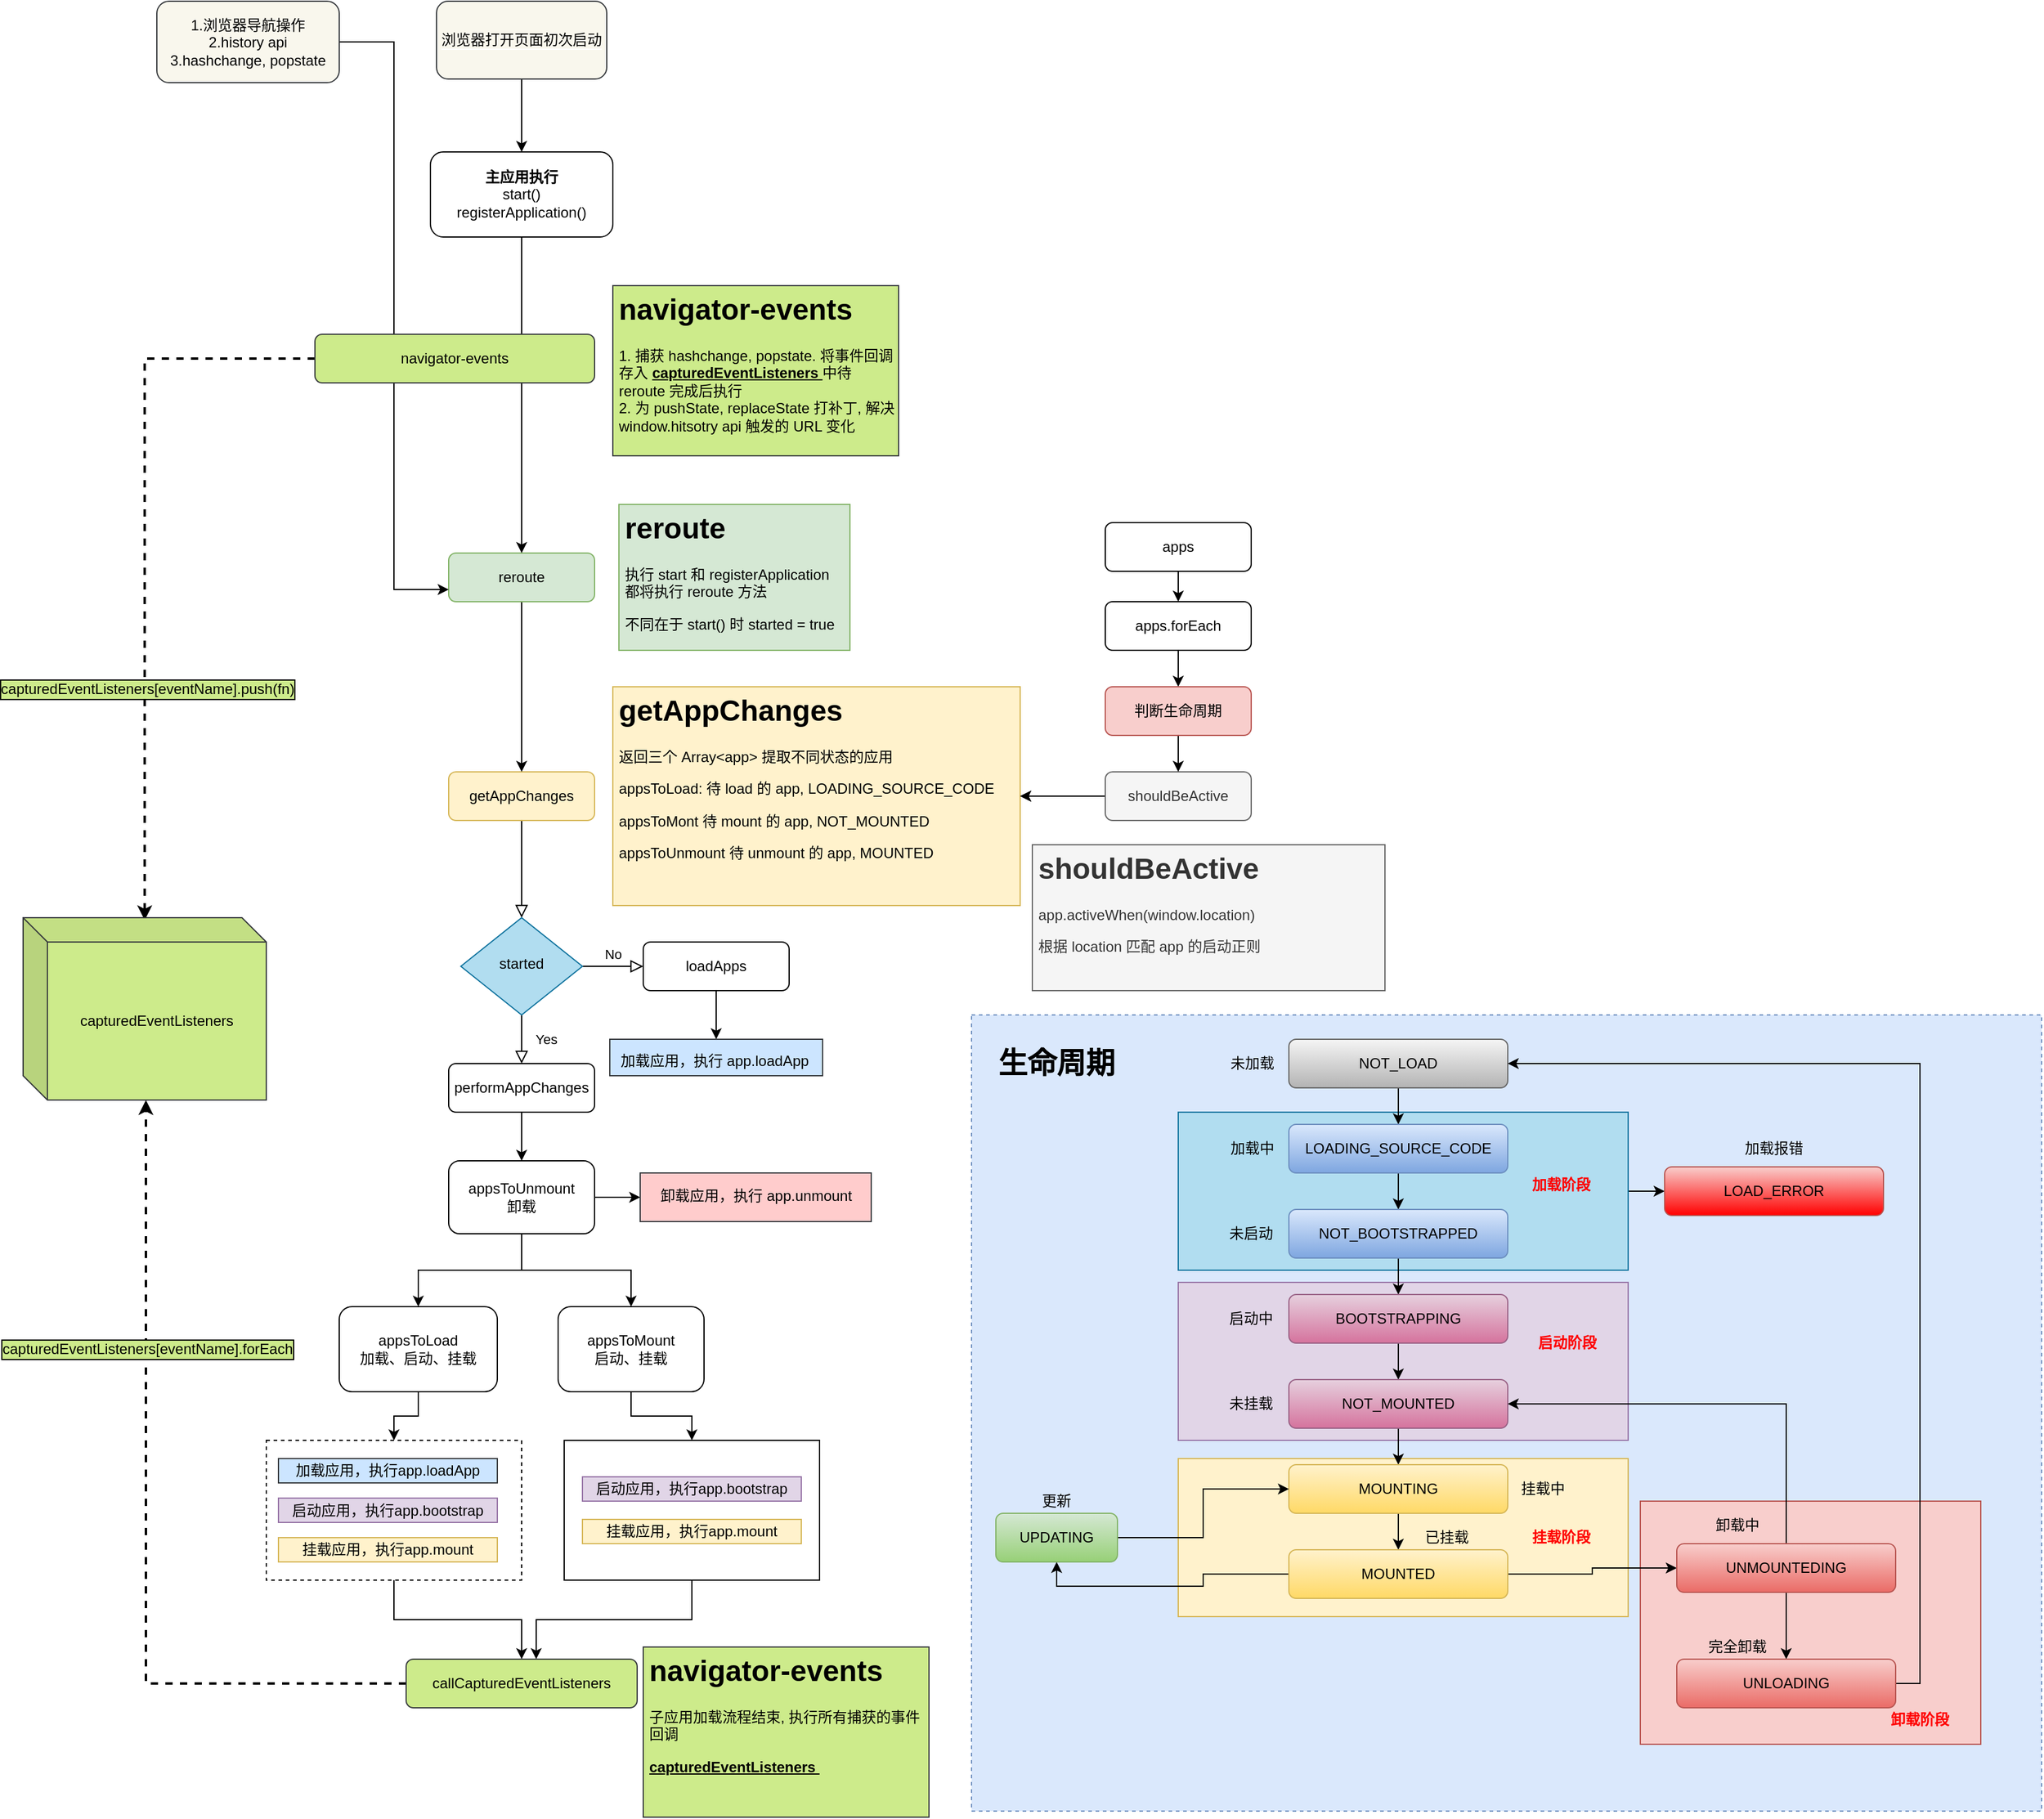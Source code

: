 <mxfile version="14.2.7" type="github">
  <diagram id="C5RBs43oDa-KdzZeNtuy" name="Page-1">
    <mxGraphModel dx="2249" dy="1931" grid="1" gridSize="10" guides="1" tooltips="1" connect="1" arrows="1" fold="1" page="1" pageScale="1" pageWidth="827" pageHeight="1169" math="0" shadow="0">
      <root>
        <mxCell id="WIyWlLk6GJQsqaUBKTNV-0" />
        <mxCell id="WIyWlLk6GJQsqaUBKTNV-1" parent="WIyWlLk6GJQsqaUBKTNV-0" />
        <mxCell id="CSW-Kpyo8-qw9y4_yese-203" value="" style="rounded=0;whiteSpace=wrap;html=1;dashed=1;labelBackgroundColor=#CDEB8B;fillColor=#dae8fc;fontSize=12;align=center;strokeColor=#6c8ebf;" vertex="1" parent="WIyWlLk6GJQsqaUBKTNV-1">
          <mxGeometry x="590" y="250" width="880" height="655" as="geometry" />
        </mxCell>
        <mxCell id="WIyWlLk6GJQsqaUBKTNV-2" value="" style="rounded=0;html=1;jettySize=auto;orthogonalLoop=1;fontSize=11;endArrow=block;endFill=0;endSize=8;strokeWidth=1;shadow=0;labelBackgroundColor=none;edgeStyle=orthogonalEdgeStyle;" parent="WIyWlLk6GJQsqaUBKTNV-1" source="WIyWlLk6GJQsqaUBKTNV-3" target="WIyWlLk6GJQsqaUBKTNV-6" edge="1">
          <mxGeometry relative="1" as="geometry" />
        </mxCell>
        <mxCell id="WIyWlLk6GJQsqaUBKTNV-3" value="getAppChanges" style="rounded=1;whiteSpace=wrap;html=1;fontSize=12;glass=0;strokeWidth=1;shadow=0;fillColor=#fff2cc;strokeColor=#d6b656;" parent="WIyWlLk6GJQsqaUBKTNV-1" vertex="1">
          <mxGeometry x="160" y="50" width="120" height="40" as="geometry" />
        </mxCell>
        <mxCell id="WIyWlLk6GJQsqaUBKTNV-4" value="Yes" style="rounded=0;html=1;jettySize=auto;orthogonalLoop=1;fontSize=11;endArrow=block;endFill=0;endSize=8;strokeWidth=1;shadow=0;labelBackgroundColor=none;edgeStyle=orthogonalEdgeStyle;" parent="WIyWlLk6GJQsqaUBKTNV-1" source="WIyWlLk6GJQsqaUBKTNV-6" edge="1">
          <mxGeometry y="20" relative="1" as="geometry">
            <mxPoint as="offset" />
            <mxPoint x="220" y="290" as="targetPoint" />
          </mxGeometry>
        </mxCell>
        <mxCell id="WIyWlLk6GJQsqaUBKTNV-5" value="No" style="edgeStyle=orthogonalEdgeStyle;rounded=0;html=1;jettySize=auto;orthogonalLoop=1;fontSize=11;endArrow=block;endFill=0;endSize=8;strokeWidth=1;shadow=0;labelBackgroundColor=none;" parent="WIyWlLk6GJQsqaUBKTNV-1" source="WIyWlLk6GJQsqaUBKTNV-6" target="WIyWlLk6GJQsqaUBKTNV-7" edge="1">
          <mxGeometry y="10" relative="1" as="geometry">
            <mxPoint as="offset" />
          </mxGeometry>
        </mxCell>
        <mxCell id="WIyWlLk6GJQsqaUBKTNV-6" value="started" style="rhombus;whiteSpace=wrap;html=1;shadow=0;fontFamily=Helvetica;fontSize=12;align=center;strokeWidth=1;spacing=6;spacingTop=-4;fillColor=#b1ddf0;strokeColor=#10739e;" parent="WIyWlLk6GJQsqaUBKTNV-1" vertex="1">
          <mxGeometry x="170" y="170" width="100" height="80" as="geometry" />
        </mxCell>
        <mxCell id="CSW-Kpyo8-qw9y4_yese-50" style="edgeStyle=orthogonalEdgeStyle;rounded=0;orthogonalLoop=1;jettySize=auto;html=1;" edge="1" parent="WIyWlLk6GJQsqaUBKTNV-1" source="WIyWlLk6GJQsqaUBKTNV-7" target="CSW-Kpyo8-qw9y4_yese-36">
          <mxGeometry relative="1" as="geometry" />
        </mxCell>
        <mxCell id="WIyWlLk6GJQsqaUBKTNV-7" value="loadApps" style="rounded=1;whiteSpace=wrap;html=1;fontSize=12;glass=0;strokeWidth=1;shadow=0;" parent="WIyWlLk6GJQsqaUBKTNV-1" vertex="1">
          <mxGeometry x="320" y="190" width="120" height="40" as="geometry" />
        </mxCell>
        <mxCell id="CSW-Kpyo8-qw9y4_yese-41" style="edgeStyle=orthogonalEdgeStyle;rounded=0;orthogonalLoop=1;jettySize=auto;html=1;entryX=0.5;entryY=0;entryDx=0;entryDy=0;" edge="1" parent="WIyWlLk6GJQsqaUBKTNV-1" source="WIyWlLk6GJQsqaUBKTNV-12" target="CSW-Kpyo8-qw9y4_yese-38">
          <mxGeometry relative="1" as="geometry" />
        </mxCell>
        <mxCell id="WIyWlLk6GJQsqaUBKTNV-12" value="performAppChanges" style="rounded=1;whiteSpace=wrap;html=1;fontSize=12;glass=0;strokeWidth=1;shadow=0;" parent="WIyWlLk6GJQsqaUBKTNV-1" vertex="1">
          <mxGeometry x="160" y="290" width="120" height="40" as="geometry" />
        </mxCell>
        <mxCell id="CSW-Kpyo8-qw9y4_yese-1" style="edgeStyle=orthogonalEdgeStyle;rounded=0;orthogonalLoop=1;jettySize=auto;html=1;entryX=0.5;entryY=0;entryDx=0;entryDy=0;" edge="1" parent="WIyWlLk6GJQsqaUBKTNV-1" source="CSW-Kpyo8-qw9y4_yese-0" target="WIyWlLk6GJQsqaUBKTNV-3">
          <mxGeometry relative="1" as="geometry" />
        </mxCell>
        <mxCell id="CSW-Kpyo8-qw9y4_yese-0" value="reroute" style="rounded=1;whiteSpace=wrap;html=1;fontSize=12;glass=0;strokeWidth=1;shadow=0;fillColor=#d5e8d4;strokeColor=#82b366;" vertex="1" parent="WIyWlLk6GJQsqaUBKTNV-1">
          <mxGeometry x="160" y="-130" width="120" height="40" as="geometry" />
        </mxCell>
        <mxCell id="CSW-Kpyo8-qw9y4_yese-4" style="edgeStyle=orthogonalEdgeStyle;rounded=0;orthogonalLoop=1;jettySize=auto;html=1;entryX=0.5;entryY=0;entryDx=0;entryDy=0;" edge="1" parent="WIyWlLk6GJQsqaUBKTNV-1" source="CSW-Kpyo8-qw9y4_yese-3" target="CSW-Kpyo8-qw9y4_yese-0">
          <mxGeometry relative="1" as="geometry" />
        </mxCell>
        <mxCell id="CSW-Kpyo8-qw9y4_yese-3" value="&lt;b&gt;主应用执行&lt;br&gt;&lt;/b&gt;start()&lt;br&gt;registerApplication()" style="rounded=1;whiteSpace=wrap;html=1;fontSize=12;glass=0;strokeWidth=1;shadow=0;" vertex="1" parent="WIyWlLk6GJQsqaUBKTNV-1">
          <mxGeometry x="145" y="-460" width="150" height="70" as="geometry" />
        </mxCell>
        <mxCell id="CSW-Kpyo8-qw9y4_yese-5" value="&lt;h1&gt;reroute&lt;/h1&gt;&lt;p&gt;执行 start 和 registerApplication&lt;br&gt;都将执行 reroute 方法&lt;/p&gt;&lt;p&gt;不同在于 start() 时 started = true&lt;/p&gt;" style="text;html=1;strokeColor=#82b366;fillColor=#d5e8d4;spacing=5;spacingTop=-20;whiteSpace=wrap;overflow=hidden;rounded=0;" vertex="1" parent="WIyWlLk6GJQsqaUBKTNV-1">
          <mxGeometry x="300" y="-170" width="190" height="120" as="geometry" />
        </mxCell>
        <mxCell id="CSW-Kpyo8-qw9y4_yese-6" value="&lt;h1&gt;getAppChanges&lt;/h1&gt;&lt;p&gt;返回三个 Array&amp;lt;app&amp;gt; 提取不同状态的应用&lt;/p&gt;&lt;p&gt;appsToLoad: 待 load 的 app, LOADING_SOURCE_CODE&lt;/p&gt;&lt;p&gt;&lt;span&gt;appsToMont 待 mount 的 app, NOT_MOUNTED&lt;/span&gt;&lt;/p&gt;&lt;p&gt;&lt;span&gt;appsToUnmount 待 unmount 的 app, MOUNTED&lt;/span&gt;&lt;/p&gt;&lt;p&gt;&lt;br&gt;&lt;/p&gt;" style="text;html=1;strokeColor=#d6b656;fillColor=#fff2cc;spacing=5;spacingTop=-20;whiteSpace=wrap;overflow=hidden;rounded=0;" vertex="1" parent="WIyWlLk6GJQsqaUBKTNV-1">
          <mxGeometry x="295" y="-20" width="335" height="180" as="geometry" />
        </mxCell>
        <mxCell id="CSW-Kpyo8-qw9y4_yese-24" style="edgeStyle=orthogonalEdgeStyle;rounded=0;orthogonalLoop=1;jettySize=auto;html=1;entryX=1;entryY=0.5;entryDx=0;entryDy=0;" edge="1" parent="WIyWlLk6GJQsqaUBKTNV-1" source="CSW-Kpyo8-qw9y4_yese-17" target="CSW-Kpyo8-qw9y4_yese-6">
          <mxGeometry relative="1" as="geometry" />
        </mxCell>
        <mxCell id="CSW-Kpyo8-qw9y4_yese-26" style="edgeStyle=orthogonalEdgeStyle;rounded=0;orthogonalLoop=1;jettySize=auto;html=1;" edge="1" parent="WIyWlLk6GJQsqaUBKTNV-1" source="CSW-Kpyo8-qw9y4_yese-17" target="CSW-Kpyo8-qw9y4_yese-6">
          <mxGeometry relative="1" as="geometry" />
        </mxCell>
        <mxCell id="CSW-Kpyo8-qw9y4_yese-17" value="shouldBeActive" style="rounded=1;whiteSpace=wrap;html=1;fontSize=12;glass=0;strokeWidth=1;shadow=0;fillColor=#f5f5f5;strokeColor=#666666;fontColor=#333333;" vertex="1" parent="WIyWlLk6GJQsqaUBKTNV-1">
          <mxGeometry x="700" y="50" width="120" height="40" as="geometry" />
        </mxCell>
        <mxCell id="CSW-Kpyo8-qw9y4_yese-28" style="edgeStyle=orthogonalEdgeStyle;rounded=0;orthogonalLoop=1;jettySize=auto;html=1;" edge="1" parent="WIyWlLk6GJQsqaUBKTNV-1" source="CSW-Kpyo8-qw9y4_yese-18" target="CSW-Kpyo8-qw9y4_yese-27">
          <mxGeometry relative="1" as="geometry" />
        </mxCell>
        <mxCell id="CSW-Kpyo8-qw9y4_yese-18" value="apps.forEach" style="rounded=1;whiteSpace=wrap;html=1;fontSize=12;glass=0;strokeWidth=1;shadow=0;" vertex="1" parent="WIyWlLk6GJQsqaUBKTNV-1">
          <mxGeometry x="700" y="-90" width="120" height="40" as="geometry" />
        </mxCell>
        <mxCell id="CSW-Kpyo8-qw9y4_yese-20" style="edgeStyle=orthogonalEdgeStyle;rounded=0;orthogonalLoop=1;jettySize=auto;html=1;" edge="1" parent="WIyWlLk6GJQsqaUBKTNV-1" source="CSW-Kpyo8-qw9y4_yese-19" target="CSW-Kpyo8-qw9y4_yese-18">
          <mxGeometry relative="1" as="geometry" />
        </mxCell>
        <mxCell id="CSW-Kpyo8-qw9y4_yese-19" value="apps" style="rounded=1;whiteSpace=wrap;html=1;fontSize=12;glass=0;strokeWidth=1;shadow=0;" vertex="1" parent="WIyWlLk6GJQsqaUBKTNV-1">
          <mxGeometry x="700" y="-155" width="120" height="40" as="geometry" />
        </mxCell>
        <mxCell id="CSW-Kpyo8-qw9y4_yese-25" value="&lt;h1&gt;shouldBeActive&lt;/h1&gt;&lt;p&gt;app.activeWhen(window.location)&lt;/p&gt;&lt;p&gt;根据 location 匹配 app 的启动正则&lt;/p&gt;" style="text;html=1;strokeColor=#666666;fillColor=#f5f5f5;spacing=5;spacingTop=-20;whiteSpace=wrap;overflow=hidden;rounded=0;fontColor=#333333;" vertex="1" parent="WIyWlLk6GJQsqaUBKTNV-1">
          <mxGeometry x="640" y="110" width="290" height="120" as="geometry" />
        </mxCell>
        <mxCell id="CSW-Kpyo8-qw9y4_yese-29" style="edgeStyle=orthogonalEdgeStyle;rounded=0;orthogonalLoop=1;jettySize=auto;html=1;entryX=0.5;entryY=0;entryDx=0;entryDy=0;" edge="1" parent="WIyWlLk6GJQsqaUBKTNV-1" source="CSW-Kpyo8-qw9y4_yese-27" target="CSW-Kpyo8-qw9y4_yese-17">
          <mxGeometry relative="1" as="geometry" />
        </mxCell>
        <mxCell id="CSW-Kpyo8-qw9y4_yese-27" value="判断生命周期" style="rounded=1;whiteSpace=wrap;html=1;fontSize=12;glass=0;strokeWidth=1;shadow=0;fillColor=#f8cecc;strokeColor=#b85450;" vertex="1" parent="WIyWlLk6GJQsqaUBKTNV-1">
          <mxGeometry x="700" y="-20" width="120" height="40" as="geometry" />
        </mxCell>
        <mxCell id="CSW-Kpyo8-qw9y4_yese-36" value="加载应用，执行 app.loadApp &lt;br&gt;" style="text;strokeColor=#36393d;spacing=5;spacingTop=-20;overflow=hidden;rounded=0;verticalAlign=bottom;align=center;html=1;whiteSpace=wrap;labelBorderColor=none;fillColor=#cce5ff;" vertex="1" parent="WIyWlLk6GJQsqaUBKTNV-1">
          <mxGeometry x="292.5" y="270" width="175" height="30" as="geometry" />
        </mxCell>
        <mxCell id="CSW-Kpyo8-qw9y4_yese-42" style="edgeStyle=orthogonalEdgeStyle;rounded=0;orthogonalLoop=1;jettySize=auto;html=1;entryX=0.5;entryY=0;entryDx=0;entryDy=0;" edge="1" parent="WIyWlLk6GJQsqaUBKTNV-1" source="CSW-Kpyo8-qw9y4_yese-38" target="CSW-Kpyo8-qw9y4_yese-39">
          <mxGeometry relative="1" as="geometry" />
        </mxCell>
        <mxCell id="CSW-Kpyo8-qw9y4_yese-45" style="edgeStyle=orthogonalEdgeStyle;rounded=0;orthogonalLoop=1;jettySize=auto;html=1;entryX=0.5;entryY=0;entryDx=0;entryDy=0;" edge="1" parent="WIyWlLk6GJQsqaUBKTNV-1" source="CSW-Kpyo8-qw9y4_yese-38" target="CSW-Kpyo8-qw9y4_yese-40">
          <mxGeometry relative="1" as="geometry" />
        </mxCell>
        <mxCell id="CSW-Kpyo8-qw9y4_yese-53" style="edgeStyle=orthogonalEdgeStyle;rounded=0;orthogonalLoop=1;jettySize=auto;html=1;entryX=0;entryY=0.5;entryDx=0;entryDy=0;" edge="1" parent="WIyWlLk6GJQsqaUBKTNV-1" source="CSW-Kpyo8-qw9y4_yese-38" target="CSW-Kpyo8-qw9y4_yese-52">
          <mxGeometry relative="1" as="geometry" />
        </mxCell>
        <mxCell id="CSW-Kpyo8-qw9y4_yese-38" value="appsToUnmount&lt;br&gt;卸载" style="rounded=1;whiteSpace=wrap;html=1;fontSize=12;glass=0;strokeWidth=1;shadow=0;" vertex="1" parent="WIyWlLk6GJQsqaUBKTNV-1">
          <mxGeometry x="160" y="370" width="120" height="60" as="geometry" />
        </mxCell>
        <mxCell id="CSW-Kpyo8-qw9y4_yese-48" style="edgeStyle=orthogonalEdgeStyle;rounded=0;orthogonalLoop=1;jettySize=auto;html=1;entryX=0.5;entryY=0;entryDx=0;entryDy=0;" edge="1" parent="WIyWlLk6GJQsqaUBKTNV-1" source="CSW-Kpyo8-qw9y4_yese-39" target="CSW-Kpyo8-qw9y4_yese-46">
          <mxGeometry relative="1" as="geometry" />
        </mxCell>
        <mxCell id="CSW-Kpyo8-qw9y4_yese-39" value="appsToLoad &lt;br&gt;加载、启动、挂载" style="rounded=1;whiteSpace=wrap;html=1;fontSize=12;glass=0;strokeWidth=1;shadow=0;" vertex="1" parent="WIyWlLk6GJQsqaUBKTNV-1">
          <mxGeometry x="70" y="490" width="130" height="70" as="geometry" />
        </mxCell>
        <mxCell id="CSW-Kpyo8-qw9y4_yese-49" style="edgeStyle=orthogonalEdgeStyle;rounded=0;orthogonalLoop=1;jettySize=auto;html=1;entryX=0.5;entryY=0;entryDx=0;entryDy=0;" edge="1" parent="WIyWlLk6GJQsqaUBKTNV-1" source="CSW-Kpyo8-qw9y4_yese-40" target="CSW-Kpyo8-qw9y4_yese-47">
          <mxGeometry relative="1" as="geometry" />
        </mxCell>
        <mxCell id="CSW-Kpyo8-qw9y4_yese-40" value="appsToMount&lt;br&gt;启动、挂载" style="rounded=1;whiteSpace=wrap;html=1;fontSize=12;glass=0;strokeWidth=1;shadow=0;" vertex="1" parent="WIyWlLk6GJQsqaUBKTNV-1">
          <mxGeometry x="250" y="490" width="120" height="70" as="geometry" />
        </mxCell>
        <mxCell id="CSW-Kpyo8-qw9y4_yese-127" style="edgeStyle=orthogonalEdgeStyle;rounded=0;orthogonalLoop=1;jettySize=auto;html=1;entryX=0.5;entryY=0;entryDx=0;entryDy=0;fontColor=#FF9933;" edge="1" parent="WIyWlLk6GJQsqaUBKTNV-1" source="CSW-Kpyo8-qw9y4_yese-46" target="CSW-Kpyo8-qw9y4_yese-126">
          <mxGeometry relative="1" as="geometry" />
        </mxCell>
        <mxCell id="CSW-Kpyo8-qw9y4_yese-46" value="" style="rounded=0;whiteSpace=wrap;html=1;align=center;dashed=1;" vertex="1" parent="WIyWlLk6GJQsqaUBKTNV-1">
          <mxGeometry x="10" y="600" width="210" height="115" as="geometry" />
        </mxCell>
        <mxCell id="CSW-Kpyo8-qw9y4_yese-128" style="edgeStyle=orthogonalEdgeStyle;rounded=0;orthogonalLoop=1;jettySize=auto;html=1;entryX=0.563;entryY=0;entryDx=0;entryDy=0;entryPerimeter=0;fontColor=#FF9933;" edge="1" parent="WIyWlLk6GJQsqaUBKTNV-1" source="CSW-Kpyo8-qw9y4_yese-47" target="CSW-Kpyo8-qw9y4_yese-126">
          <mxGeometry relative="1" as="geometry" />
        </mxCell>
        <mxCell id="CSW-Kpyo8-qw9y4_yese-47" value="&lt;br&gt;" style="rounded=0;whiteSpace=wrap;html=1;align=center;" vertex="1" parent="WIyWlLk6GJQsqaUBKTNV-1">
          <mxGeometry x="255" y="600" width="210" height="115" as="geometry" />
        </mxCell>
        <mxCell id="CSW-Kpyo8-qw9y4_yese-52" value="&lt;h1&gt;&lt;span style=&quot;font-size: 12px ; font-weight: normal&quot;&gt;卸载应用，执行 app.unmount&lt;/span&gt;&lt;/h1&gt;" style="text;html=1;strokeColor=#36393d;fillColor=#ffcccc;spacing=5;spacingTop=-20;whiteSpace=wrap;overflow=hidden;rounded=0;verticalAlign=bottom;align=center;" vertex="1" parent="WIyWlLk6GJQsqaUBKTNV-1">
          <mxGeometry x="317.5" y="380" width="190" height="40" as="geometry" />
        </mxCell>
        <mxCell id="CSW-Kpyo8-qw9y4_yese-125" value="&lt;h1&gt;navigator-events&lt;/h1&gt;&lt;p&gt;1. 捕获 hashchange, popstate. 将事件回调存入 &lt;b&gt;&lt;u&gt;capturedEventListeners &lt;/u&gt;&lt;/b&gt;中待 reroute 完成后执行&lt;br&gt;2. 为 pushState, replaceState 打补丁, 解决 window.hitsotry api 触发的 URL 变化&lt;/p&gt;" style="text;html=1;strokeColor=#36393d;fillColor=#cdeb8b;spacing=5;spacingTop=-20;whiteSpace=wrap;overflow=hidden;rounded=0;" vertex="1" parent="WIyWlLk6GJQsqaUBKTNV-1">
          <mxGeometry x="295" y="-350" width="235" height="140" as="geometry" />
        </mxCell>
        <mxCell id="CSW-Kpyo8-qw9y4_yese-136" style="edgeStyle=orthogonalEdgeStyle;rounded=0;orthogonalLoop=1;jettySize=auto;html=1;entryX=0.505;entryY=1;entryDx=0;entryDy=0;entryPerimeter=0;fontColor=#FF9933;dashed=1;strokeWidth=2;" edge="1" parent="WIyWlLk6GJQsqaUBKTNV-1" source="CSW-Kpyo8-qw9y4_yese-126" target="CSW-Kpyo8-qw9y4_yese-134">
          <mxGeometry relative="1" as="geometry" />
        </mxCell>
        <mxCell id="CSW-Kpyo8-qw9y4_yese-141" value="forEach&amp;nbsp;" style="edgeLabel;html=1;align=center;verticalAlign=middle;resizable=0;points=[];noLabel=1;fontColor=none;" vertex="1" connectable="0" parent="CSW-Kpyo8-qw9y4_yese-136">
          <mxGeometry x="0.354" y="1" relative="1" as="geometry">
            <mxPoint as="offset" />
          </mxGeometry>
        </mxCell>
        <mxCell id="CSW-Kpyo8-qw9y4_yese-144" value="capturedEventListeners[eventName].forEach" style="edgeLabel;html=1;align=center;verticalAlign=middle;resizable=0;points=[];fontColor=none;fontSize=12;labelBackgroundColor=#CDEB8B;labelBorderColor=#000000;" vertex="1" connectable="0" parent="CSW-Kpyo8-qw9y4_yese-136">
          <mxGeometry x="0.409" y="-1" relative="1" as="geometry">
            <mxPoint as="offset" />
          </mxGeometry>
        </mxCell>
        <mxCell id="CSW-Kpyo8-qw9y4_yese-126" value="callCapturedEventListeners" style="rounded=1;whiteSpace=wrap;html=1;fontSize=12;glass=0;strokeWidth=1;shadow=0;fillColor=#cdeb8b;strokeColor=#36393d;" vertex="1" parent="WIyWlLk6GJQsqaUBKTNV-1">
          <mxGeometry x="125" y="780" width="190" height="40" as="geometry" />
        </mxCell>
        <mxCell id="CSW-Kpyo8-qw9y4_yese-133" style="edgeStyle=orthogonalEdgeStyle;rounded=0;orthogonalLoop=1;jettySize=auto;html=1;entryX=0.5;entryY=0;entryDx=0;entryDy=0;fontColor=#FF9933;" edge="1" parent="WIyWlLk6GJQsqaUBKTNV-1" source="CSW-Kpyo8-qw9y4_yese-129" target="CSW-Kpyo8-qw9y4_yese-3">
          <mxGeometry relative="1" as="geometry" />
        </mxCell>
        <mxCell id="CSW-Kpyo8-qw9y4_yese-129" value="&lt;font color=&quot;#000000&quot; style=&quot;background-color: rgb(249 , 247 , 237)&quot;&gt;浏览器打开页面初次启动&lt;/font&gt;" style="rounded=1;whiteSpace=wrap;html=1;labelBackgroundColor=#ffffff;align=center;fillColor=#f9f7ed;strokeColor=#36393d;" vertex="1" parent="WIyWlLk6GJQsqaUBKTNV-1">
          <mxGeometry x="150" y="-584" width="140" height="64" as="geometry" />
        </mxCell>
        <mxCell id="CSW-Kpyo8-qw9y4_yese-132" style="edgeStyle=orthogonalEdgeStyle;rounded=0;orthogonalLoop=1;jettySize=auto;html=1;entryX=0;entryY=0.75;entryDx=0;entryDy=0;fontColor=#FF9933;" edge="1" parent="WIyWlLk6GJQsqaUBKTNV-1" source="CSW-Kpyo8-qw9y4_yese-130" target="CSW-Kpyo8-qw9y4_yese-0">
          <mxGeometry relative="1" as="geometry" />
        </mxCell>
        <mxCell id="CSW-Kpyo8-qw9y4_yese-130" value="&lt;div style=&quot;&quot;&gt;&lt;span style=&quot;&quot;&gt;1.浏览器导航操作&lt;/span&gt;&lt;/div&gt;&lt;font color=&quot;#000000&quot;&gt;&lt;div style=&quot;&quot;&gt;&lt;span style=&quot;&quot;&gt;2.history api&lt;/span&gt;&lt;/div&gt;&lt;span style=&quot;&quot;&gt;&lt;div style=&quot;&quot;&gt;3.hashchange, popstate&lt;/div&gt;&lt;/span&gt;&lt;/font&gt;" style="rounded=1;whiteSpace=wrap;html=1;labelBackgroundColor=none;align=center;strokeColor=#36393d;fillColor=#F9F7ED;" vertex="1" parent="WIyWlLk6GJQsqaUBKTNV-1">
          <mxGeometry x="-80" y="-584" width="150" height="67" as="geometry" />
        </mxCell>
        <mxCell id="CSW-Kpyo8-qw9y4_yese-131" value="&lt;h1&gt;navigator-events&lt;/h1&gt;&lt;p&gt;子应用加载流程结束, 执行所有捕获的事件回调&lt;/p&gt;&lt;u style=&quot;font-weight: bold&quot;&gt;capturedEventListeners&amp;nbsp;&lt;/u&gt;" style="text;html=1;strokeColor=#36393d;fillColor=#cdeb8b;spacing=5;spacingTop=-20;whiteSpace=wrap;overflow=hidden;rounded=0;" vertex="1" parent="WIyWlLk6GJQsqaUBKTNV-1">
          <mxGeometry x="320" y="770" width="235" height="140" as="geometry" />
        </mxCell>
        <mxCell id="CSW-Kpyo8-qw9y4_yese-135" style="edgeStyle=orthogonalEdgeStyle;rounded=0;orthogonalLoop=1;jettySize=auto;html=1;entryX=0.5;entryY=0.014;entryDx=0;entryDy=0;entryPerimeter=0;fontColor=#FF9933;dashed=1;strokeWidth=2;" edge="1" parent="WIyWlLk6GJQsqaUBKTNV-1" source="CSW-Kpyo8-qw9y4_yese-123" target="CSW-Kpyo8-qw9y4_yese-134">
          <mxGeometry relative="1" as="geometry" />
        </mxCell>
        <mxCell id="CSW-Kpyo8-qw9y4_yese-145" value="capturedEventListeners[eventName].push(fn)" style="edgeLabel;html=1;align=center;verticalAlign=middle;resizable=0;points=[];fontColor=none;fontSize=12;labelBackgroundColor=#CDEB8B;labelBorderColor=#000000;" vertex="1" connectable="0" parent="CSW-Kpyo8-qw9y4_yese-135">
          <mxGeometry x="0.368" y="2" relative="1" as="geometry">
            <mxPoint as="offset" />
          </mxGeometry>
        </mxCell>
        <mxCell id="CSW-Kpyo8-qw9y4_yese-123" value="navigator-events" style="rounded=1;whiteSpace=wrap;html=1;fontSize=12;glass=0;strokeWidth=1;shadow=0;fillColor=#cdeb8b;strokeColor=#36393d;" vertex="1" parent="WIyWlLk6GJQsqaUBKTNV-1">
          <mxGeometry x="50" y="-310" width="230" height="40" as="geometry" />
        </mxCell>
        <mxCell id="CSW-Kpyo8-qw9y4_yese-134" value="capturedEventListeners" style="shape=cube;whiteSpace=wrap;html=1;boundedLbl=1;backgroundOutline=1;darkOpacity=0.05;darkOpacity2=0.1;labelBackgroundColor=none;align=center;fillColor=#cdeb8b;strokeColor=#36393d;" vertex="1" parent="WIyWlLk6GJQsqaUBKTNV-1">
          <mxGeometry x="-190" y="170" width="200" height="150" as="geometry" />
        </mxCell>
        <mxCell id="CSW-Kpyo8-qw9y4_yese-147" value="" style="rounded=0;whiteSpace=wrap;html=1;align=left;fillColor=#f8cecc;strokeColor=#b85450;" vertex="1" parent="WIyWlLk6GJQsqaUBKTNV-1">
          <mxGeometry x="1140" y="650" width="280" height="200" as="geometry" />
        </mxCell>
        <mxCell id="CSW-Kpyo8-qw9y4_yese-148" value="" style="rounded=0;whiteSpace=wrap;html=1;align=left;fillColor=#fff2cc;strokeColor=#d6b656;" vertex="1" parent="WIyWlLk6GJQsqaUBKTNV-1">
          <mxGeometry x="760" y="615" width="370" height="130" as="geometry" />
        </mxCell>
        <mxCell id="CSW-Kpyo8-qw9y4_yese-149" value="" style="rounded=0;whiteSpace=wrap;html=1;align=left;fillColor=#e1d5e7;strokeColor=#9673a6;" vertex="1" parent="WIyWlLk6GJQsqaUBKTNV-1">
          <mxGeometry x="760" y="470" width="370" height="130" as="geometry" />
        </mxCell>
        <mxCell id="CSW-Kpyo8-qw9y4_yese-150" style="edgeStyle=orthogonalEdgeStyle;rounded=0;orthogonalLoop=1;jettySize=auto;html=1;exitX=1;exitY=0.5;exitDx=0;exitDy=0;" edge="1" parent="WIyWlLk6GJQsqaUBKTNV-1" source="CSW-Kpyo8-qw9y4_yese-151" target="CSW-Kpyo8-qw9y4_yese-188">
          <mxGeometry relative="1" as="geometry" />
        </mxCell>
        <mxCell id="CSW-Kpyo8-qw9y4_yese-151" value="" style="rounded=0;whiteSpace=wrap;html=1;align=left;fillColor=#b1ddf0;strokeColor=#10739e;" vertex="1" parent="WIyWlLk6GJQsqaUBKTNV-1">
          <mxGeometry x="760" y="330" width="370" height="130" as="geometry" />
        </mxCell>
        <mxCell id="CSW-Kpyo8-qw9y4_yese-152" style="edgeStyle=orthogonalEdgeStyle;rounded=0;orthogonalLoop=1;jettySize=auto;html=1;" edge="1" parent="WIyWlLk6GJQsqaUBKTNV-1" source="CSW-Kpyo8-qw9y4_yese-153" target="CSW-Kpyo8-qw9y4_yese-155">
          <mxGeometry relative="1" as="geometry" />
        </mxCell>
        <mxCell id="CSW-Kpyo8-qw9y4_yese-153" value="NOT_LOAD" style="rounded=1;whiteSpace=wrap;html=1;align=center;gradientColor=#b3b3b3;fillColor=#f5f5f5;strokeColor=#666666;" vertex="1" parent="WIyWlLk6GJQsqaUBKTNV-1">
          <mxGeometry x="851" y="270" width="180" height="40" as="geometry" />
        </mxCell>
        <mxCell id="CSW-Kpyo8-qw9y4_yese-154" style="edgeStyle=orthogonalEdgeStyle;rounded=0;orthogonalLoop=1;jettySize=auto;html=1;" edge="1" parent="WIyWlLk6GJQsqaUBKTNV-1" source="CSW-Kpyo8-qw9y4_yese-155" target="CSW-Kpyo8-qw9y4_yese-157">
          <mxGeometry relative="1" as="geometry" />
        </mxCell>
        <mxCell id="CSW-Kpyo8-qw9y4_yese-155" value="LOADING_SOURCE_CODE" style="rounded=1;whiteSpace=wrap;html=1;align=center;gradientColor=#7ea6e0;fillColor=#dae8fc;strokeColor=#6c8ebf;" vertex="1" parent="WIyWlLk6GJQsqaUBKTNV-1">
          <mxGeometry x="851" y="340" width="180" height="40" as="geometry" />
        </mxCell>
        <mxCell id="CSW-Kpyo8-qw9y4_yese-156" style="edgeStyle=orthogonalEdgeStyle;rounded=0;orthogonalLoop=1;jettySize=auto;html=1;entryX=0.5;entryY=0;entryDx=0;entryDy=0;" edge="1" parent="WIyWlLk6GJQsqaUBKTNV-1" source="CSW-Kpyo8-qw9y4_yese-157" target="CSW-Kpyo8-qw9y4_yese-159">
          <mxGeometry relative="1" as="geometry" />
        </mxCell>
        <mxCell id="CSW-Kpyo8-qw9y4_yese-157" value="NOT_BOOTSTRAPPED" style="rounded=1;whiteSpace=wrap;html=1;align=center;gradientColor=#7ea6e0;fillColor=#dae8fc;strokeColor=#6c8ebf;" vertex="1" parent="WIyWlLk6GJQsqaUBKTNV-1">
          <mxGeometry x="851" y="410" width="180" height="40" as="geometry" />
        </mxCell>
        <mxCell id="CSW-Kpyo8-qw9y4_yese-158" style="edgeStyle=orthogonalEdgeStyle;rounded=0;orthogonalLoop=1;jettySize=auto;html=1;entryX=0.5;entryY=0;entryDx=0;entryDy=0;" edge="1" parent="WIyWlLk6GJQsqaUBKTNV-1" source="CSW-Kpyo8-qw9y4_yese-159" target="CSW-Kpyo8-qw9y4_yese-161">
          <mxGeometry relative="1" as="geometry" />
        </mxCell>
        <mxCell id="CSW-Kpyo8-qw9y4_yese-159" value="BOOTSTRAPPING" style="rounded=1;whiteSpace=wrap;html=1;align=center;gradientColor=#d5739d;fillColor=#e6d0de;strokeColor=#996185;" vertex="1" parent="WIyWlLk6GJQsqaUBKTNV-1">
          <mxGeometry x="851" y="480" width="180" height="40" as="geometry" />
        </mxCell>
        <mxCell id="CSW-Kpyo8-qw9y4_yese-160" style="edgeStyle=orthogonalEdgeStyle;rounded=0;orthogonalLoop=1;jettySize=auto;html=1;entryX=0.5;entryY=0;entryDx=0;entryDy=0;" edge="1" parent="WIyWlLk6GJQsqaUBKTNV-1" source="CSW-Kpyo8-qw9y4_yese-161" target="CSW-Kpyo8-qw9y4_yese-163">
          <mxGeometry relative="1" as="geometry" />
        </mxCell>
        <mxCell id="CSW-Kpyo8-qw9y4_yese-161" value="NOT_MOUNTED" style="rounded=1;whiteSpace=wrap;html=1;align=center;gradientColor=#d5739d;fillColor=#e6d0de;strokeColor=#996185;" vertex="1" parent="WIyWlLk6GJQsqaUBKTNV-1">
          <mxGeometry x="851" y="550" width="180" height="40" as="geometry" />
        </mxCell>
        <mxCell id="CSW-Kpyo8-qw9y4_yese-162" style="edgeStyle=orthogonalEdgeStyle;rounded=0;orthogonalLoop=1;jettySize=auto;html=1;entryX=0.5;entryY=0;entryDx=0;entryDy=0;" edge="1" parent="WIyWlLk6GJQsqaUBKTNV-1" source="CSW-Kpyo8-qw9y4_yese-163" target="CSW-Kpyo8-qw9y4_yese-166">
          <mxGeometry relative="1" as="geometry" />
        </mxCell>
        <mxCell id="CSW-Kpyo8-qw9y4_yese-163" value="MOUNTING" style="rounded=1;whiteSpace=wrap;html=1;align=center;gradientColor=#ffd966;fillColor=#fff2cc;strokeColor=#d6b656;" vertex="1" parent="WIyWlLk6GJQsqaUBKTNV-1">
          <mxGeometry x="851" y="620" width="180" height="40" as="geometry" />
        </mxCell>
        <mxCell id="CSW-Kpyo8-qw9y4_yese-164" style="edgeStyle=orthogonalEdgeStyle;rounded=0;orthogonalLoop=1;jettySize=auto;html=1;entryX=0.5;entryY=1;entryDx=0;entryDy=0;" edge="1" parent="WIyWlLk6GJQsqaUBKTNV-1" source="CSW-Kpyo8-qw9y4_yese-166" target="CSW-Kpyo8-qw9y4_yese-173">
          <mxGeometry relative="1" as="geometry" />
        </mxCell>
        <mxCell id="CSW-Kpyo8-qw9y4_yese-165" style="edgeStyle=orthogonalEdgeStyle;rounded=0;orthogonalLoop=1;jettySize=auto;html=1;entryX=0;entryY=0.5;entryDx=0;entryDy=0;" edge="1" parent="WIyWlLk6GJQsqaUBKTNV-1" source="CSW-Kpyo8-qw9y4_yese-166" target="CSW-Kpyo8-qw9y4_yese-169">
          <mxGeometry relative="1" as="geometry" />
        </mxCell>
        <mxCell id="CSW-Kpyo8-qw9y4_yese-166" value="MOUNTED" style="rounded=1;whiteSpace=wrap;html=1;align=center;gradientColor=#ffd966;fillColor=#fff2cc;strokeColor=#d6b656;" vertex="1" parent="WIyWlLk6GJQsqaUBKTNV-1">
          <mxGeometry x="851" y="690" width="180" height="40" as="geometry" />
        </mxCell>
        <mxCell id="CSW-Kpyo8-qw9y4_yese-167" style="edgeStyle=orthogonalEdgeStyle;rounded=0;orthogonalLoop=1;jettySize=auto;html=1;" edge="1" parent="WIyWlLk6GJQsqaUBKTNV-1" source="CSW-Kpyo8-qw9y4_yese-169" target="CSW-Kpyo8-qw9y4_yese-171">
          <mxGeometry relative="1" as="geometry" />
        </mxCell>
        <mxCell id="CSW-Kpyo8-qw9y4_yese-168" style="edgeStyle=orthogonalEdgeStyle;rounded=0;orthogonalLoop=1;jettySize=auto;html=1;exitX=0.5;exitY=0;exitDx=0;exitDy=0;entryX=1;entryY=0.5;entryDx=0;entryDy=0;" edge="1" parent="WIyWlLk6GJQsqaUBKTNV-1" source="CSW-Kpyo8-qw9y4_yese-169" target="CSW-Kpyo8-qw9y4_yese-161">
          <mxGeometry relative="1" as="geometry" />
        </mxCell>
        <mxCell id="CSW-Kpyo8-qw9y4_yese-169" value="UNMOUNTEDING" style="rounded=1;whiteSpace=wrap;html=1;align=center;gradientColor=#ea6b66;fillColor=#f8cecc;strokeColor=#b85450;" vertex="1" parent="WIyWlLk6GJQsqaUBKTNV-1">
          <mxGeometry x="1170" y="685" width="180" height="40" as="geometry" />
        </mxCell>
        <mxCell id="CSW-Kpyo8-qw9y4_yese-170" style="edgeStyle=orthogonalEdgeStyle;rounded=0;orthogonalLoop=1;jettySize=auto;html=1;exitX=1;exitY=0.5;exitDx=0;exitDy=0;entryX=1;entryY=0.5;entryDx=0;entryDy=0;" edge="1" parent="WIyWlLk6GJQsqaUBKTNV-1" source="CSW-Kpyo8-qw9y4_yese-171" target="CSW-Kpyo8-qw9y4_yese-153">
          <mxGeometry relative="1" as="geometry" />
        </mxCell>
        <mxCell id="CSW-Kpyo8-qw9y4_yese-171" value="UNLOADING" style="rounded=1;whiteSpace=wrap;html=1;align=center;gradientColor=#ea6b66;fillColor=#f8cecc;strokeColor=#b85450;" vertex="1" parent="WIyWlLk6GJQsqaUBKTNV-1">
          <mxGeometry x="1170" y="780" width="180" height="40" as="geometry" />
        </mxCell>
        <mxCell id="CSW-Kpyo8-qw9y4_yese-172" style="edgeStyle=orthogonalEdgeStyle;rounded=0;orthogonalLoop=1;jettySize=auto;html=1;" edge="1" parent="WIyWlLk6GJQsqaUBKTNV-1" source="CSW-Kpyo8-qw9y4_yese-173" target="CSW-Kpyo8-qw9y4_yese-163">
          <mxGeometry relative="1" as="geometry" />
        </mxCell>
        <mxCell id="CSW-Kpyo8-qw9y4_yese-173" value="UPDATING" style="rounded=1;whiteSpace=wrap;html=1;align=center;gradientColor=#97d077;fillColor=#d5e8d4;strokeColor=#82b366;" vertex="1" parent="WIyWlLk6GJQsqaUBKTNV-1">
          <mxGeometry x="610" y="660" width="100" height="40" as="geometry" />
        </mxCell>
        <mxCell id="CSW-Kpyo8-qw9y4_yese-174" value="未加载" style="text;html=1;strokeColor=none;fillColor=none;align=center;verticalAlign=middle;whiteSpace=wrap;rounded=0;" vertex="1" parent="WIyWlLk6GJQsqaUBKTNV-1">
          <mxGeometry x="801" y="280" width="40" height="20" as="geometry" />
        </mxCell>
        <mxCell id="CSW-Kpyo8-qw9y4_yese-175" value="加载中" style="text;html=1;strokeColor=none;fillColor=none;align=center;verticalAlign=middle;whiteSpace=wrap;rounded=0;" vertex="1" parent="WIyWlLk6GJQsqaUBKTNV-1">
          <mxGeometry x="801" y="350" width="40" height="20" as="geometry" />
        </mxCell>
        <mxCell id="CSW-Kpyo8-qw9y4_yese-176" value="未启动" style="text;html=1;strokeColor=none;fillColor=none;align=center;verticalAlign=middle;whiteSpace=wrap;rounded=0;" vertex="1" parent="WIyWlLk6GJQsqaUBKTNV-1">
          <mxGeometry x="800" y="420" width="40" height="20" as="geometry" />
        </mxCell>
        <mxCell id="CSW-Kpyo8-qw9y4_yese-177" value="启动中" style="text;html=1;strokeColor=none;fillColor=none;align=center;verticalAlign=middle;whiteSpace=wrap;rounded=0;" vertex="1" parent="WIyWlLk6GJQsqaUBKTNV-1">
          <mxGeometry x="800" y="490" width="40" height="20" as="geometry" />
        </mxCell>
        <mxCell id="CSW-Kpyo8-qw9y4_yese-178" value="未挂载" style="text;html=1;strokeColor=none;fillColor=none;align=center;verticalAlign=middle;whiteSpace=wrap;rounded=0;" vertex="1" parent="WIyWlLk6GJQsqaUBKTNV-1">
          <mxGeometry x="800" y="560" width="40" height="20" as="geometry" />
        </mxCell>
        <mxCell id="CSW-Kpyo8-qw9y4_yese-179" value="挂载中" style="text;html=1;strokeColor=none;fillColor=none;align=center;verticalAlign=middle;whiteSpace=wrap;rounded=0;" vertex="1" parent="WIyWlLk6GJQsqaUBKTNV-1">
          <mxGeometry x="1040" y="630" width="40" height="20" as="geometry" />
        </mxCell>
        <mxCell id="CSW-Kpyo8-qw9y4_yese-180" value="已挂载" style="text;html=1;strokeColor=none;fillColor=none;align=center;verticalAlign=middle;whiteSpace=wrap;rounded=0;" vertex="1" parent="WIyWlLk6GJQsqaUBKTNV-1">
          <mxGeometry x="961" y="670" width="40" height="20" as="geometry" />
        </mxCell>
        <mxCell id="CSW-Kpyo8-qw9y4_yese-181" value="卸载中" style="text;html=1;strokeColor=none;fillColor=none;align=center;verticalAlign=middle;whiteSpace=wrap;rounded=0;" vertex="1" parent="WIyWlLk6GJQsqaUBKTNV-1">
          <mxGeometry x="1200" y="660" width="40" height="20" as="geometry" />
        </mxCell>
        <mxCell id="CSW-Kpyo8-qw9y4_yese-182" value="完全卸载" style="text;html=1;strokeColor=none;fillColor=none;align=center;verticalAlign=middle;whiteSpace=wrap;rounded=0;" vertex="1" parent="WIyWlLk6GJQsqaUBKTNV-1">
          <mxGeometry x="1190" y="760" width="60" height="20" as="geometry" />
        </mxCell>
        <mxCell id="CSW-Kpyo8-qw9y4_yese-183" value="更新" style="text;html=1;strokeColor=none;fillColor=none;align=center;verticalAlign=middle;whiteSpace=wrap;rounded=0;" vertex="1" parent="WIyWlLk6GJQsqaUBKTNV-1">
          <mxGeometry x="640" y="640" width="40" height="20" as="geometry" />
        </mxCell>
        <mxCell id="CSW-Kpyo8-qw9y4_yese-184" value="加载阶段" style="text;html=1;strokeColor=none;fillColor=none;align=center;verticalAlign=middle;whiteSpace=wrap;rounded=0;fontStyle=1;fontColor=#FF0000;" vertex="1" parent="WIyWlLk6GJQsqaUBKTNV-1">
          <mxGeometry x="1050" y="380" width="50" height="20" as="geometry" />
        </mxCell>
        <mxCell id="CSW-Kpyo8-qw9y4_yese-185" value="启动阶段" style="text;html=1;strokeColor=none;fillColor=none;align=center;verticalAlign=middle;whiteSpace=wrap;rounded=0;fontStyle=1;fontColor=#FF0000;" vertex="1" parent="WIyWlLk6GJQsqaUBKTNV-1">
          <mxGeometry x="1050" y="510" width="60" height="20" as="geometry" />
        </mxCell>
        <mxCell id="CSW-Kpyo8-qw9y4_yese-186" value="挂载阶段" style="text;html=1;strokeColor=none;fillColor=none;align=center;verticalAlign=middle;whiteSpace=wrap;rounded=0;fontStyle=1;fontColor=#FF0000;" vertex="1" parent="WIyWlLk6GJQsqaUBKTNV-1">
          <mxGeometry x="1045" y="670" width="60" height="20" as="geometry" />
        </mxCell>
        <mxCell id="CSW-Kpyo8-qw9y4_yese-187" value="卸载阶段" style="text;html=1;strokeColor=none;fillColor=none;align=center;verticalAlign=middle;whiteSpace=wrap;rounded=0;fontStyle=1;fontColor=#FF0000;" vertex="1" parent="WIyWlLk6GJQsqaUBKTNV-1">
          <mxGeometry x="1340" y="820" width="60" height="20" as="geometry" />
        </mxCell>
        <mxCell id="CSW-Kpyo8-qw9y4_yese-188" value="LOAD_ERROR" style="rounded=1;whiteSpace=wrap;html=1;align=center;fillColor=#f8cecc;strokeColor=#b85450;gradientColor=#FF0000;" vertex="1" parent="WIyWlLk6GJQsqaUBKTNV-1">
          <mxGeometry x="1160" y="375" width="180" height="40" as="geometry" />
        </mxCell>
        <mxCell id="CSW-Kpyo8-qw9y4_yese-189" value="加载报错" style="text;html=1;strokeColor=none;fillColor=none;align=center;verticalAlign=middle;whiteSpace=wrap;rounded=0;" vertex="1" parent="WIyWlLk6GJQsqaUBKTNV-1">
          <mxGeometry x="1223" y="350" width="54" height="20" as="geometry" />
        </mxCell>
        <mxCell id="CSW-Kpyo8-qw9y4_yese-193" value="&lt;span&gt;加载应用，执行app.loadApp&lt;/span&gt;" style="rounded=0;whiteSpace=wrap;html=1;align=center;fillColor=#cce5ff;strokeColor=#36393d;" vertex="1" parent="WIyWlLk6GJQsqaUBKTNV-1">
          <mxGeometry x="20" y="615" width="180" height="20" as="geometry" />
        </mxCell>
        <mxCell id="CSW-Kpyo8-qw9y4_yese-194" value="启动应用，执行app.bootstrap" style="rounded=0;whiteSpace=wrap;html=1;align=center;fillColor=#e1d5e7;strokeColor=#9673a6;" vertex="1" parent="WIyWlLk6GJQsqaUBKTNV-1">
          <mxGeometry x="20" y="647.5" width="180" height="20" as="geometry" />
        </mxCell>
        <mxCell id="CSW-Kpyo8-qw9y4_yese-195" value="挂载应用，执行app.mount" style="rounded=0;whiteSpace=wrap;html=1;align=center;fillColor=#fff2cc;strokeColor=#d6b656;" vertex="1" parent="WIyWlLk6GJQsqaUBKTNV-1">
          <mxGeometry x="20" y="680" width="180" height="20" as="geometry" />
        </mxCell>
        <mxCell id="CSW-Kpyo8-qw9y4_yese-199" value="启动应用，执行app.bootstrap" style="rounded=0;whiteSpace=wrap;html=1;align=center;fillColor=#e1d5e7;strokeColor=#9673a6;" vertex="1" parent="WIyWlLk6GJQsqaUBKTNV-1">
          <mxGeometry x="270" y="630" width="180" height="20" as="geometry" />
        </mxCell>
        <mxCell id="CSW-Kpyo8-qw9y4_yese-201" value="挂载应用，执行app.mount" style="rounded=0;whiteSpace=wrap;html=1;align=center;fillColor=#fff2cc;strokeColor=#d6b656;" vertex="1" parent="WIyWlLk6GJQsqaUBKTNV-1">
          <mxGeometry x="270" y="665" width="180" height="20" as="geometry" />
        </mxCell>
        <mxCell id="CSW-Kpyo8-qw9y4_yese-207" value="生命周期" style="text;html=1;strokeColor=none;fillColor=none;align=center;verticalAlign=middle;whiteSpace=wrap;rounded=0;dashed=1;labelBackgroundColor=none;fontSize=24;fontColor=none;fontStyle=1" vertex="1" parent="WIyWlLk6GJQsqaUBKTNV-1">
          <mxGeometry x="590" y="280" width="140" height="20" as="geometry" />
        </mxCell>
      </root>
    </mxGraphModel>
  </diagram>
</mxfile>
